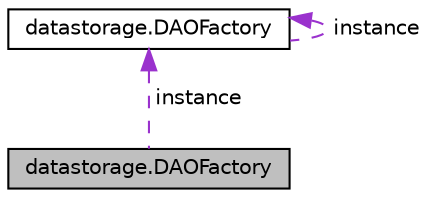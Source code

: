 digraph "datastorage.DAOFactory"
{
 // LATEX_PDF_SIZE
  edge [fontname="Helvetica",fontsize="10",labelfontname="Helvetica",labelfontsize="10"];
  node [fontname="Helvetica",fontsize="10",shape=record];
  Node1 [label="datastorage.DAOFactory",height=0.2,width=0.4,color="black", fillcolor="grey75", style="filled", fontcolor="black",tooltip=" "];
  Node2 -> Node1 [dir="back",color="darkorchid3",fontsize="10",style="dashed",label=" instance" ,fontname="Helvetica"];
  Node2 [label="datastorage.DAOFactory",height=0.2,width=0.4,color="black", fillcolor="white", style="filled",URL="$classdatastorage_1_1_d_a_o_factory.html",tooltip=" "];
  Node2 -> Node2 [dir="back",color="darkorchid3",fontsize="10",style="dashed",label=" instance" ,fontname="Helvetica"];
}
